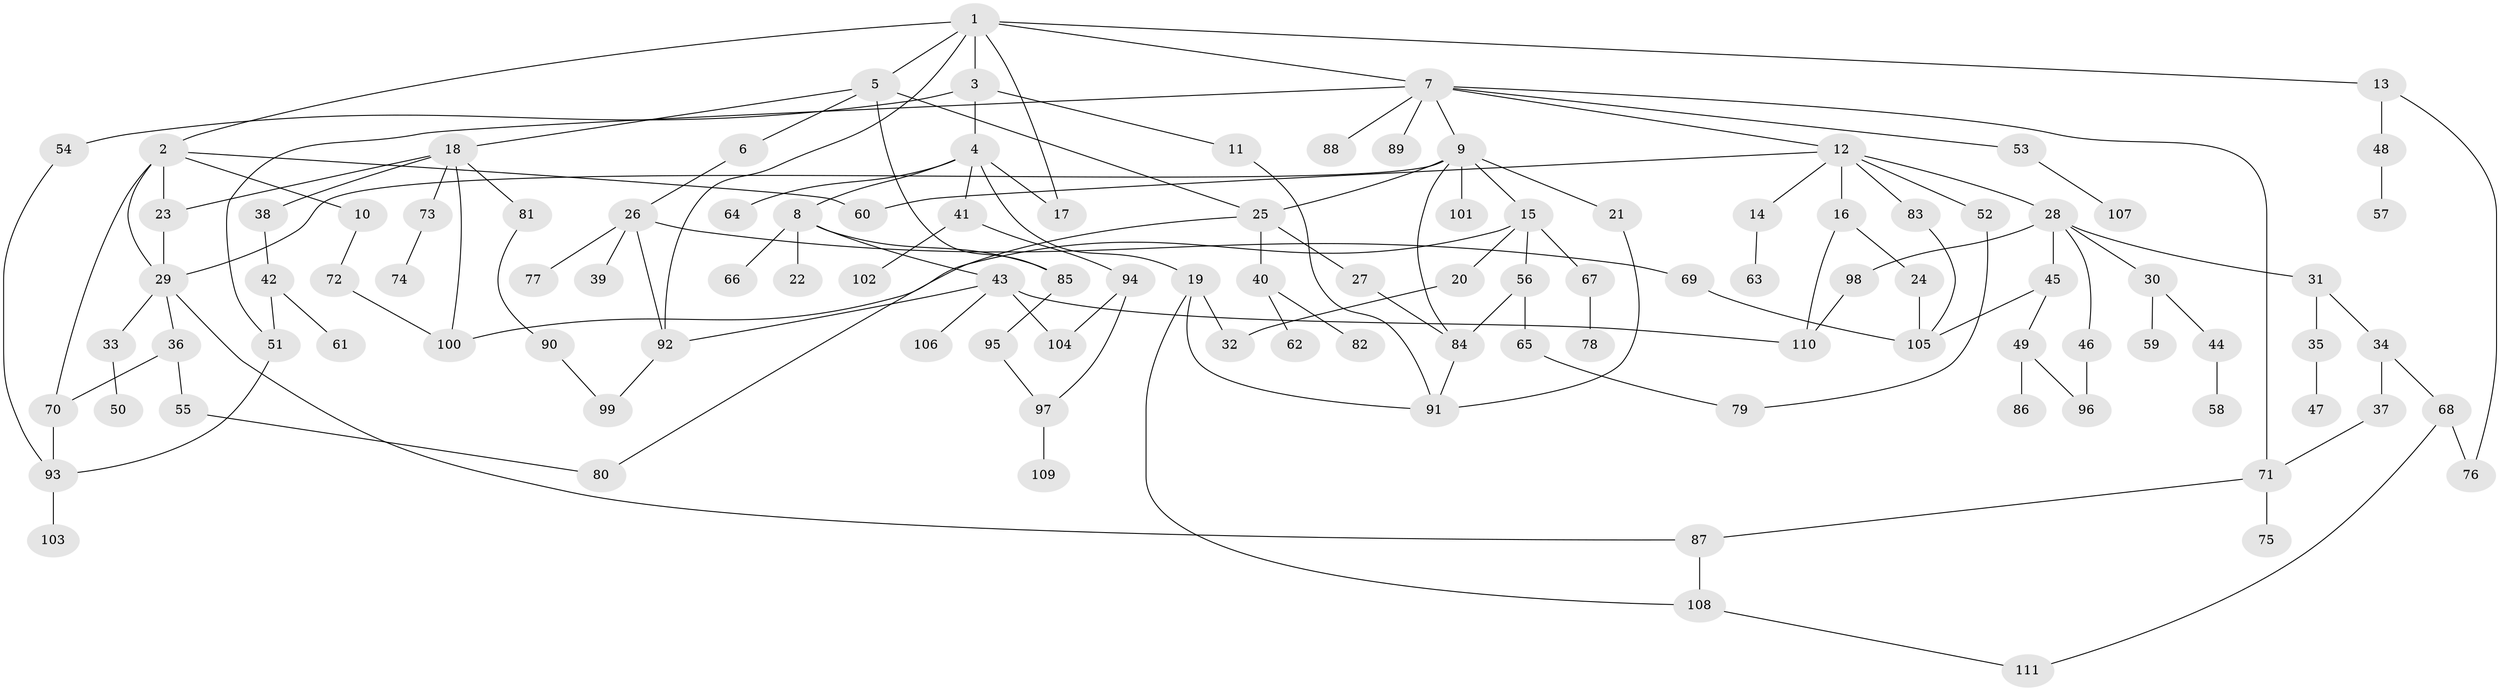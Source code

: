 // coarse degree distribution, {10: 0.02666666666666667, 7: 0.05333333333333334, 8: 0.013333333333333334, 5: 0.08, 4: 0.08, 2: 0.29333333333333333, 3: 0.16, 1: 0.26666666666666666, 6: 0.02666666666666667}
// Generated by graph-tools (version 1.1) at 2025/41/03/06/25 10:41:29]
// undirected, 111 vertices, 147 edges
graph export_dot {
graph [start="1"]
  node [color=gray90,style=filled];
  1;
  2;
  3;
  4;
  5;
  6;
  7;
  8;
  9;
  10;
  11;
  12;
  13;
  14;
  15;
  16;
  17;
  18;
  19;
  20;
  21;
  22;
  23;
  24;
  25;
  26;
  27;
  28;
  29;
  30;
  31;
  32;
  33;
  34;
  35;
  36;
  37;
  38;
  39;
  40;
  41;
  42;
  43;
  44;
  45;
  46;
  47;
  48;
  49;
  50;
  51;
  52;
  53;
  54;
  55;
  56;
  57;
  58;
  59;
  60;
  61;
  62;
  63;
  64;
  65;
  66;
  67;
  68;
  69;
  70;
  71;
  72;
  73;
  74;
  75;
  76;
  77;
  78;
  79;
  80;
  81;
  82;
  83;
  84;
  85;
  86;
  87;
  88;
  89;
  90;
  91;
  92;
  93;
  94;
  95;
  96;
  97;
  98;
  99;
  100;
  101;
  102;
  103;
  104;
  105;
  106;
  107;
  108;
  109;
  110;
  111;
  1 -- 2;
  1 -- 3;
  1 -- 5;
  1 -- 7;
  1 -- 13;
  1 -- 92;
  1 -- 17;
  2 -- 10;
  2 -- 60;
  2 -- 70;
  2 -- 23;
  2 -- 29;
  3 -- 4;
  3 -- 11;
  3 -- 54;
  4 -- 8;
  4 -- 17;
  4 -- 19;
  4 -- 41;
  4 -- 64;
  5 -- 6;
  5 -- 18;
  5 -- 25;
  5 -- 85;
  6 -- 26;
  7 -- 9;
  7 -- 12;
  7 -- 51;
  7 -- 53;
  7 -- 88;
  7 -- 89;
  7 -- 71;
  8 -- 22;
  8 -- 43;
  8 -- 66;
  8 -- 85;
  9 -- 15;
  9 -- 21;
  9 -- 29;
  9 -- 84;
  9 -- 101;
  9 -- 25;
  10 -- 72;
  11 -- 91;
  12 -- 14;
  12 -- 16;
  12 -- 28;
  12 -- 52;
  12 -- 83;
  12 -- 60;
  13 -- 48;
  13 -- 76;
  14 -- 63;
  15 -- 20;
  15 -- 56;
  15 -- 67;
  15 -- 100;
  16 -- 24;
  16 -- 110;
  18 -- 23;
  18 -- 38;
  18 -- 73;
  18 -- 81;
  18 -- 100;
  19 -- 108;
  19 -- 91;
  19 -- 32;
  20 -- 32;
  21 -- 91;
  23 -- 29;
  24 -- 105;
  25 -- 27;
  25 -- 40;
  25 -- 80;
  26 -- 39;
  26 -- 69;
  26 -- 77;
  26 -- 92;
  27 -- 84;
  28 -- 30;
  28 -- 31;
  28 -- 45;
  28 -- 46;
  28 -- 98;
  29 -- 33;
  29 -- 36;
  29 -- 87;
  30 -- 44;
  30 -- 59;
  31 -- 34;
  31 -- 35;
  33 -- 50;
  34 -- 37;
  34 -- 68;
  35 -- 47;
  36 -- 55;
  36 -- 70;
  37 -- 71;
  38 -- 42;
  40 -- 62;
  40 -- 82;
  41 -- 94;
  41 -- 102;
  42 -- 61;
  42 -- 51;
  43 -- 92;
  43 -- 106;
  43 -- 110;
  43 -- 104;
  44 -- 58;
  45 -- 49;
  45 -- 105;
  46 -- 96;
  48 -- 57;
  49 -- 86;
  49 -- 96;
  51 -- 93;
  52 -- 79;
  53 -- 107;
  54 -- 93;
  55 -- 80;
  56 -- 65;
  56 -- 84;
  65 -- 79;
  67 -- 78;
  68 -- 111;
  68 -- 76;
  69 -- 105;
  70 -- 93;
  71 -- 75;
  71 -- 87;
  72 -- 100;
  73 -- 74;
  81 -- 90;
  83 -- 105;
  84 -- 91;
  85 -- 95;
  87 -- 108;
  90 -- 99;
  92 -- 99;
  93 -- 103;
  94 -- 104;
  94 -- 97;
  95 -- 97;
  97 -- 109;
  98 -- 110;
  108 -- 111;
}
